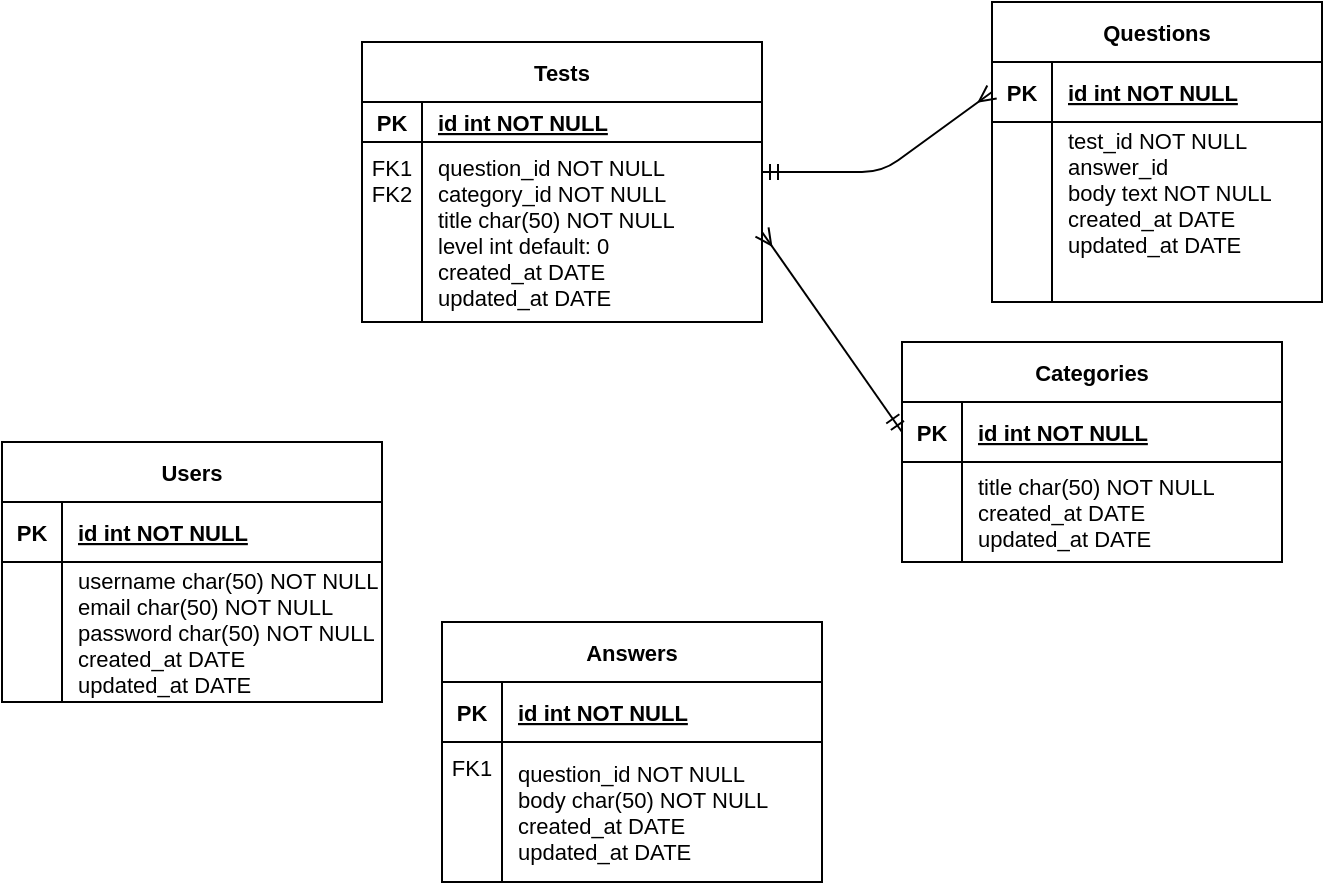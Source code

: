 <mxfile version="13.7.9" type="github">
  <diagram id="R2lEEEUBdFMjLlhIrx00" name="Page-1">
    <mxGraphModel dx="1113" dy="779" grid="1" gridSize="10" guides="1" tooltips="1" connect="1" arrows="1" fold="1" page="1" pageScale="1" pageWidth="850" pageHeight="1100" math="0" shadow="0" extFonts="Permanent Marker^https://fonts.googleapis.com/css?family=Permanent+Marker">
      <root>
        <mxCell id="0" />
        <mxCell id="1" parent="0" />
        <mxCell id="tRWSrQHE27AdTdEi5k7c-10" value="" style="endArrow=ERmany;html=1;exitX=0;exitY=0.5;exitDx=0;exitDy=0;fontSize=11;startArrow=ERmandOne;startFill=0;endFill=0;entryX=1;entryY=0.5;entryDx=0;entryDy=0;" edge="1" parent="1" source="C-vyLk0tnHw3VtMMgP7b-24" target="tRWSrQHE27AdTdEi5k7c-6">
          <mxGeometry width="50" height="50" relative="1" as="geometry">
            <mxPoint x="400" y="370" as="sourcePoint" />
            <mxPoint x="440" y="240" as="targetPoint" />
            <Array as="points" />
          </mxGeometry>
        </mxCell>
        <mxCell id="tRWSrQHE27AdTdEi5k7c-18" value="" style="endArrow=ERmany;html=1;fontSize=11;startArrow=ERmandOne;startFill=0;endFill=0;entryX=0;entryY=0.5;entryDx=0;entryDy=0;" edge="1" parent="1" target="tRWSrQHE27AdTdEi5k7c-12">
          <mxGeometry width="50" height="50" relative="1" as="geometry">
            <mxPoint x="420" y="105.01" as="sourcePoint" />
            <mxPoint x="530" y="100" as="targetPoint" />
            <Array as="points">
              <mxPoint x="480" y="105" />
            </Array>
          </mxGeometry>
        </mxCell>
        <mxCell id="tRWSrQHE27AdTdEi5k7c-2" value="Tests" style="shape=table;startSize=30;container=1;collapsible=1;childLayout=tableLayout;fixedRows=1;rowLines=0;fontStyle=1;align=center;resizeLast=1;fontSize=11;" vertex="1" parent="1">
          <mxGeometry x="220" y="40" width="200" height="140" as="geometry" />
        </mxCell>
        <mxCell id="tRWSrQHE27AdTdEi5k7c-3" value="" style="shape=partialRectangle;collapsible=0;dropTarget=0;pointerEvents=0;fillColor=none;points=[[0,0.5],[1,0.5]];portConstraint=eastwest;top=0;left=0;right=0;bottom=1;fontSize=11;" vertex="1" parent="tRWSrQHE27AdTdEi5k7c-2">
          <mxGeometry y="30" width="200" height="20" as="geometry" />
        </mxCell>
        <mxCell id="tRWSrQHE27AdTdEi5k7c-4" value="PK" style="shape=partialRectangle;overflow=hidden;connectable=0;fillColor=none;top=0;left=0;bottom=0;right=0;fontStyle=1;fontSize=11;" vertex="1" parent="tRWSrQHE27AdTdEi5k7c-3">
          <mxGeometry width="30" height="20" as="geometry" />
        </mxCell>
        <mxCell id="tRWSrQHE27AdTdEi5k7c-5" value="id int NOT NULL " style="shape=partialRectangle;overflow=hidden;connectable=0;fillColor=none;top=0;left=0;bottom=0;right=0;align=left;spacingLeft=6;fontStyle=5;fontSize=11;" vertex="1" parent="tRWSrQHE27AdTdEi5k7c-3">
          <mxGeometry x="30" width="170" height="20" as="geometry" />
        </mxCell>
        <mxCell id="tRWSrQHE27AdTdEi5k7c-6" value="" style="shape=partialRectangle;collapsible=0;dropTarget=0;pointerEvents=0;fillColor=none;points=[[0,0.5],[1,0.5]];portConstraint=eastwest;top=0;left=0;right=0;bottom=0;fontSize=11;" vertex="1" parent="tRWSrQHE27AdTdEi5k7c-2">
          <mxGeometry y="50" width="200" height="90" as="geometry" />
        </mxCell>
        <mxCell id="tRWSrQHE27AdTdEi5k7c-7" value="FK1&#xa;FK2" style="shape=partialRectangle;overflow=hidden;connectable=0;fillColor=none;top=0;left=0;bottom=0;right=0;fontSize=11;verticalAlign=top;" vertex="1" parent="tRWSrQHE27AdTdEi5k7c-6">
          <mxGeometry width="30" height="90" as="geometry" />
        </mxCell>
        <mxCell id="tRWSrQHE27AdTdEi5k7c-8" value="question_id NOT NULL&#xa;category_id NOT NULL&#xa;title char(50) NOT NULL&#xa;level int default: 0&#xa;created_at DATE&#xa;updated_at DATE" style="shape=partialRectangle;overflow=hidden;connectable=0;fillColor=none;top=0;left=0;bottom=0;right=0;align=left;spacingLeft=6;fontSize=11;spacing=2;verticalAlign=top;" vertex="1" parent="tRWSrQHE27AdTdEi5k7c-6">
          <mxGeometry x="30" width="170" height="90" as="geometry" />
        </mxCell>
        <mxCell id="tRWSrQHE27AdTdEi5k7c-11" value="Questions" style="shape=table;startSize=30;container=1;collapsible=1;childLayout=tableLayout;fixedRows=1;rowLines=0;fontStyle=1;align=center;resizeLast=1;fontSize=11;" vertex="1" parent="1">
          <mxGeometry x="535" y="20" width="165" height="150" as="geometry" />
        </mxCell>
        <mxCell id="tRWSrQHE27AdTdEi5k7c-12" value="" style="shape=partialRectangle;collapsible=0;dropTarget=0;pointerEvents=0;fillColor=none;points=[[0,0.5],[1,0.5]];portConstraint=eastwest;top=0;left=0;right=0;bottom=1;fontSize=11;" vertex="1" parent="tRWSrQHE27AdTdEi5k7c-11">
          <mxGeometry y="30" width="165" height="30" as="geometry" />
        </mxCell>
        <mxCell id="tRWSrQHE27AdTdEi5k7c-13" value="PK" style="shape=partialRectangle;overflow=hidden;connectable=0;fillColor=none;top=0;left=0;bottom=0;right=0;fontStyle=1;fontSize=11;" vertex="1" parent="tRWSrQHE27AdTdEi5k7c-12">
          <mxGeometry width="30" height="30" as="geometry" />
        </mxCell>
        <mxCell id="tRWSrQHE27AdTdEi5k7c-14" value="id int NOT NULL " style="shape=partialRectangle;overflow=hidden;connectable=0;fillColor=none;top=0;left=0;bottom=0;right=0;align=left;spacingLeft=6;fontStyle=5;fontSize=11;" vertex="1" parent="tRWSrQHE27AdTdEi5k7c-12">
          <mxGeometry x="30" width="135" height="30" as="geometry" />
        </mxCell>
        <mxCell id="tRWSrQHE27AdTdEi5k7c-15" value="" style="shape=partialRectangle;collapsible=0;dropTarget=0;pointerEvents=0;fillColor=none;points=[[0,0.5],[1,0.5]];portConstraint=eastwest;top=0;left=0;right=0;bottom=0;fontSize=11;" vertex="1" parent="tRWSrQHE27AdTdEi5k7c-11">
          <mxGeometry y="60" width="165" height="70" as="geometry" />
        </mxCell>
        <mxCell id="tRWSrQHE27AdTdEi5k7c-16" value="" style="shape=partialRectangle;overflow=hidden;connectable=0;fillColor=none;top=0;left=0;bottom=0;right=0;fontSize=11;" vertex="1" parent="tRWSrQHE27AdTdEi5k7c-15">
          <mxGeometry width="30" height="70" as="geometry" />
        </mxCell>
        <mxCell id="tRWSrQHE27AdTdEi5k7c-17" value="test_id NOT NULL&#xa;answer_id&#xa;body text NOT NULL&#xa;created_at DATE&#xa;updated_at DATE" style="shape=partialRectangle;overflow=hidden;connectable=0;fillColor=none;top=0;left=0;bottom=0;right=0;align=left;spacingLeft=6;fontSize=11;" vertex="1" parent="tRWSrQHE27AdTdEi5k7c-15">
          <mxGeometry x="30" width="135" height="70" as="geometry" />
        </mxCell>
        <mxCell id="tRWSrQHE27AdTdEi5k7c-19" value="" style="shape=partialRectangle;collapsible=0;dropTarget=0;pointerEvents=0;fillColor=none;points=[[0,0.5],[1,0.5]];portConstraint=eastwest;top=0;left=0;right=0;bottom=0;fontSize=11;" vertex="1" parent="tRWSrQHE27AdTdEi5k7c-11">
          <mxGeometry y="130" width="165" height="20" as="geometry" />
        </mxCell>
        <mxCell id="tRWSrQHE27AdTdEi5k7c-20" value="" style="shape=partialRectangle;overflow=hidden;connectable=0;fillColor=none;top=0;left=0;bottom=0;right=0;fontSize=11;" vertex="1" parent="tRWSrQHE27AdTdEi5k7c-19">
          <mxGeometry width="30" height="20" as="geometry" />
        </mxCell>
        <mxCell id="tRWSrQHE27AdTdEi5k7c-21" value="" style="shape=partialRectangle;overflow=hidden;connectable=0;fillColor=none;top=0;left=0;bottom=0;right=0;align=left;spacingLeft=6;fontSize=11;" vertex="1" parent="tRWSrQHE27AdTdEi5k7c-19">
          <mxGeometry x="30" width="135" height="20" as="geometry" />
        </mxCell>
        <mxCell id="C-vyLk0tnHw3VtMMgP7b-23" value="Categories" style="shape=table;startSize=30;container=1;collapsible=1;childLayout=tableLayout;fixedRows=1;rowLines=0;fontStyle=1;align=center;resizeLast=1;fontSize=11;" parent="1" vertex="1">
          <mxGeometry x="490" y="190" width="190" height="110" as="geometry" />
        </mxCell>
        <mxCell id="C-vyLk0tnHw3VtMMgP7b-24" value="" style="shape=partialRectangle;collapsible=0;dropTarget=0;pointerEvents=0;fillColor=none;points=[[0,0.5],[1,0.5]];portConstraint=eastwest;top=0;left=0;right=0;bottom=1;fontSize=11;" parent="C-vyLk0tnHw3VtMMgP7b-23" vertex="1">
          <mxGeometry y="30" width="190" height="30" as="geometry" />
        </mxCell>
        <mxCell id="C-vyLk0tnHw3VtMMgP7b-25" value="PK" style="shape=partialRectangle;overflow=hidden;connectable=0;fillColor=none;top=0;left=0;bottom=0;right=0;fontStyle=1;fontSize=11;" parent="C-vyLk0tnHw3VtMMgP7b-24" vertex="1">
          <mxGeometry width="30" height="30" as="geometry" />
        </mxCell>
        <mxCell id="C-vyLk0tnHw3VtMMgP7b-26" value="id int NOT NULL " style="shape=partialRectangle;overflow=hidden;connectable=0;fillColor=none;top=0;left=0;bottom=0;right=0;align=left;spacingLeft=6;fontStyle=5;fontSize=11;" parent="C-vyLk0tnHw3VtMMgP7b-24" vertex="1">
          <mxGeometry x="30" width="160" height="30" as="geometry" />
        </mxCell>
        <mxCell id="C-vyLk0tnHw3VtMMgP7b-27" value="" style="shape=partialRectangle;collapsible=0;dropTarget=0;pointerEvents=0;fillColor=none;points=[[0,0.5],[1,0.5]];portConstraint=eastwest;top=0;left=0;right=0;bottom=0;fontSize=11;" parent="C-vyLk0tnHw3VtMMgP7b-23" vertex="1">
          <mxGeometry y="60" width="190" height="50" as="geometry" />
        </mxCell>
        <mxCell id="C-vyLk0tnHw3VtMMgP7b-28" value="" style="shape=partialRectangle;overflow=hidden;connectable=0;fillColor=none;top=0;left=0;bottom=0;right=0;fontSize=11;" parent="C-vyLk0tnHw3VtMMgP7b-27" vertex="1">
          <mxGeometry width="30" height="50" as="geometry" />
        </mxCell>
        <mxCell id="C-vyLk0tnHw3VtMMgP7b-29" value="title char(50) NOT NULL&#xa;created_at DATE&#xa;updated_at DATE" style="shape=partialRectangle;overflow=hidden;connectable=0;fillColor=none;top=0;left=0;bottom=0;right=0;align=left;spacingLeft=6;fontSize=11;" parent="C-vyLk0tnHw3VtMMgP7b-27" vertex="1">
          <mxGeometry x="30" width="160" height="50" as="geometry" />
        </mxCell>
        <mxCell id="tRWSrQHE27AdTdEi5k7c-22" value="Users" style="shape=table;startSize=30;container=1;collapsible=1;childLayout=tableLayout;fixedRows=1;rowLines=0;fontStyle=1;align=center;resizeLast=1;fontSize=11;" vertex="1" parent="1">
          <mxGeometry x="40" y="240" width="190" height="130" as="geometry" />
        </mxCell>
        <mxCell id="tRWSrQHE27AdTdEi5k7c-23" value="" style="shape=partialRectangle;collapsible=0;dropTarget=0;pointerEvents=0;fillColor=none;points=[[0,0.5],[1,0.5]];portConstraint=eastwest;top=0;left=0;right=0;bottom=1;fontSize=11;" vertex="1" parent="tRWSrQHE27AdTdEi5k7c-22">
          <mxGeometry y="30" width="190" height="30" as="geometry" />
        </mxCell>
        <mxCell id="tRWSrQHE27AdTdEi5k7c-24" value="PK" style="shape=partialRectangle;overflow=hidden;connectable=0;fillColor=none;top=0;left=0;bottom=0;right=0;fontStyle=1;fontSize=11;" vertex="1" parent="tRWSrQHE27AdTdEi5k7c-23">
          <mxGeometry width="30" height="30" as="geometry" />
        </mxCell>
        <mxCell id="tRWSrQHE27AdTdEi5k7c-25" value="id int NOT NULL " style="shape=partialRectangle;overflow=hidden;connectable=0;fillColor=none;top=0;left=0;bottom=0;right=0;align=left;spacingLeft=6;fontStyle=5;fontSize=11;" vertex="1" parent="tRWSrQHE27AdTdEi5k7c-23">
          <mxGeometry x="30" width="160" height="30" as="geometry" />
        </mxCell>
        <mxCell id="tRWSrQHE27AdTdEi5k7c-26" value="" style="shape=partialRectangle;collapsible=0;dropTarget=0;pointerEvents=0;fillColor=none;points=[[0,0.5],[1,0.5]];portConstraint=eastwest;top=0;left=0;right=0;bottom=0;fontSize=11;" vertex="1" parent="tRWSrQHE27AdTdEi5k7c-22">
          <mxGeometry y="60" width="190" height="70" as="geometry" />
        </mxCell>
        <mxCell id="tRWSrQHE27AdTdEi5k7c-27" value="" style="shape=partialRectangle;overflow=hidden;connectable=0;fillColor=none;top=0;left=0;bottom=0;right=0;fontSize=11;" vertex="1" parent="tRWSrQHE27AdTdEi5k7c-26">
          <mxGeometry width="30" height="70" as="geometry" />
        </mxCell>
        <mxCell id="tRWSrQHE27AdTdEi5k7c-28" value="username char(50) NOT NULL&#xa;email char(50) NOT NULL&#xa;password char(50) NOT NULL&#xa;created_at DATE&#xa;updated_at DATE" style="shape=partialRectangle;overflow=hidden;connectable=0;fillColor=none;top=0;left=0;bottom=0;right=0;align=left;spacingLeft=6;fontSize=11;" vertex="1" parent="tRWSrQHE27AdTdEi5k7c-26">
          <mxGeometry x="30" width="160" height="70" as="geometry" />
        </mxCell>
        <mxCell id="tRWSrQHE27AdTdEi5k7c-30" value="Answers" style="shape=table;startSize=30;container=1;collapsible=1;childLayout=tableLayout;fixedRows=1;rowLines=0;fontStyle=1;align=center;resizeLast=1;fontSize=11;" vertex="1" parent="1">
          <mxGeometry x="260" y="330" width="190" height="130" as="geometry" />
        </mxCell>
        <mxCell id="tRWSrQHE27AdTdEi5k7c-31" value="" style="shape=partialRectangle;collapsible=0;dropTarget=0;pointerEvents=0;fillColor=none;points=[[0,0.5],[1,0.5]];portConstraint=eastwest;top=0;left=0;right=0;bottom=1;fontSize=11;" vertex="1" parent="tRWSrQHE27AdTdEi5k7c-30">
          <mxGeometry y="30" width="190" height="30" as="geometry" />
        </mxCell>
        <mxCell id="tRWSrQHE27AdTdEi5k7c-32" value="PK" style="shape=partialRectangle;overflow=hidden;connectable=0;fillColor=none;top=0;left=0;bottom=0;right=0;fontStyle=1;fontSize=11;" vertex="1" parent="tRWSrQHE27AdTdEi5k7c-31">
          <mxGeometry width="30" height="30" as="geometry" />
        </mxCell>
        <mxCell id="tRWSrQHE27AdTdEi5k7c-33" value="id int NOT NULL " style="shape=partialRectangle;overflow=hidden;connectable=0;fillColor=none;top=0;left=0;bottom=0;right=0;align=left;spacingLeft=6;fontStyle=5;fontSize=11;" vertex="1" parent="tRWSrQHE27AdTdEi5k7c-31">
          <mxGeometry x="30" width="160" height="30" as="geometry" />
        </mxCell>
        <mxCell id="tRWSrQHE27AdTdEi5k7c-34" value="" style="shape=partialRectangle;collapsible=0;dropTarget=0;pointerEvents=0;fillColor=none;points=[[0,0.5],[1,0.5]];portConstraint=eastwest;top=0;left=0;right=0;bottom=0;fontSize=11;" vertex="1" parent="tRWSrQHE27AdTdEi5k7c-30">
          <mxGeometry y="60" width="190" height="70" as="geometry" />
        </mxCell>
        <mxCell id="tRWSrQHE27AdTdEi5k7c-35" value="FK1" style="shape=partialRectangle;overflow=hidden;connectable=0;fillColor=none;top=0;left=0;bottom=0;right=0;fontSize=11;verticalAlign=top;fontStyle=0" vertex="1" parent="tRWSrQHE27AdTdEi5k7c-34">
          <mxGeometry width="30" height="70" as="geometry" />
        </mxCell>
        <mxCell id="tRWSrQHE27AdTdEi5k7c-36" value="question_id NOT NULL&#xa;body char(50) NOT NULL&#xa;created_at DATE&#xa;updated_at DATE" style="shape=partialRectangle;overflow=hidden;connectable=0;fillColor=none;top=0;left=0;bottom=0;right=0;align=left;spacingLeft=6;fontSize=11;" vertex="1" parent="tRWSrQHE27AdTdEi5k7c-34">
          <mxGeometry x="30" width="160" height="70" as="geometry" />
        </mxCell>
      </root>
    </mxGraphModel>
  </diagram>
</mxfile>
